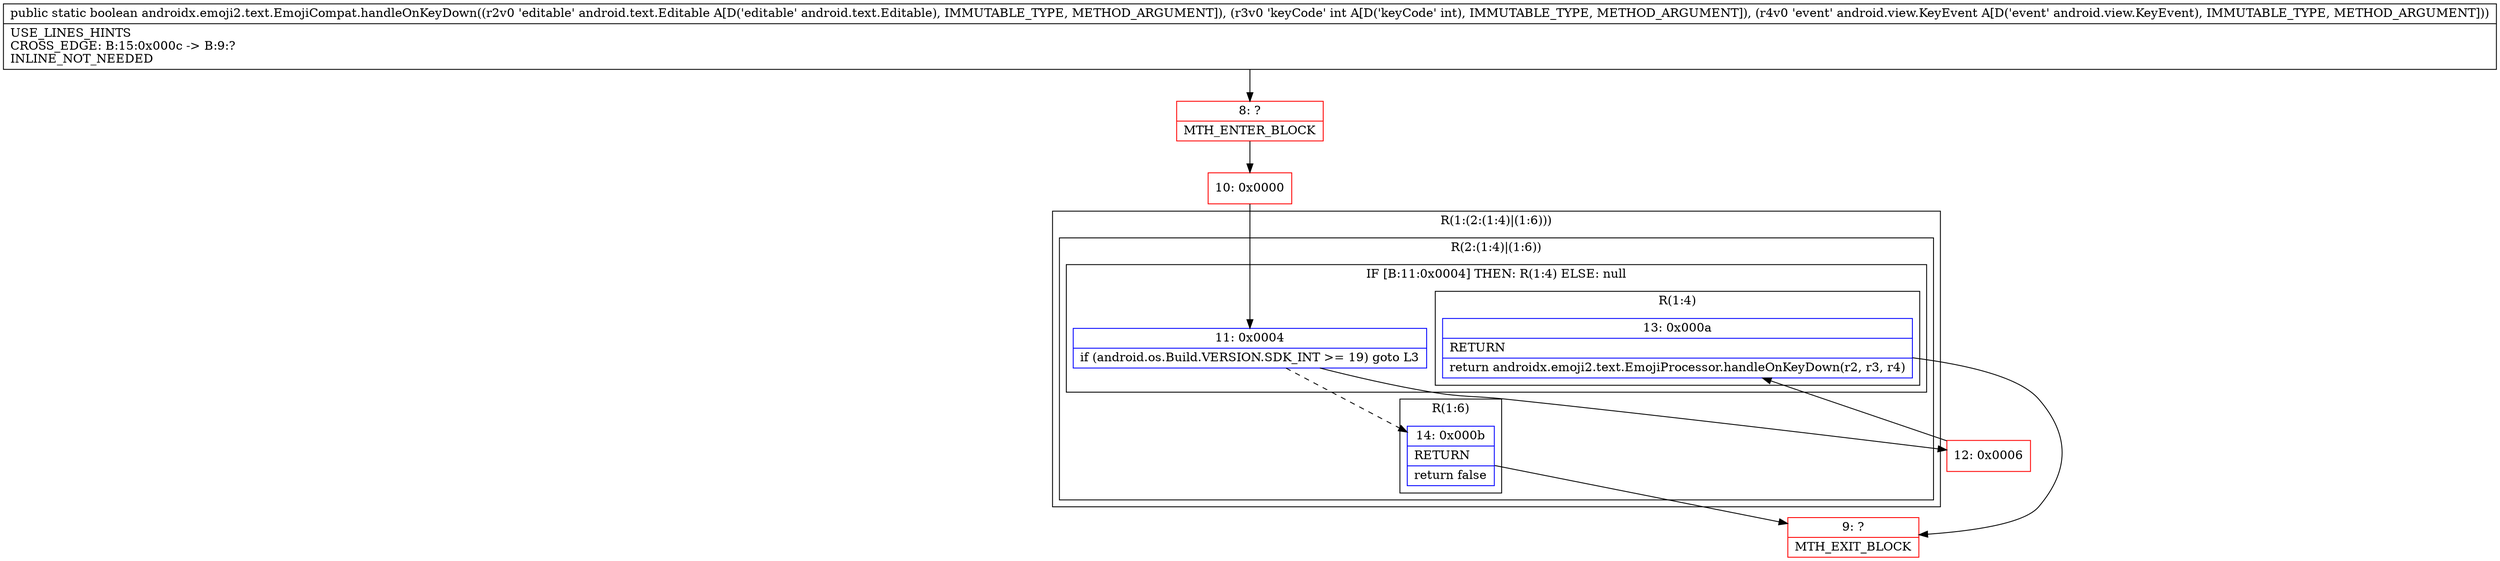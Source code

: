 digraph "CFG forandroidx.emoji2.text.EmojiCompat.handleOnKeyDown(Landroid\/text\/Editable;ILandroid\/view\/KeyEvent;)Z" {
subgraph cluster_Region_728333642 {
label = "R(1:(2:(1:4)|(1:6)))";
node [shape=record,color=blue];
subgraph cluster_Region_988657920 {
label = "R(2:(1:4)|(1:6))";
node [shape=record,color=blue];
subgraph cluster_IfRegion_403253602 {
label = "IF [B:11:0x0004] THEN: R(1:4) ELSE: null";
node [shape=record,color=blue];
Node_11 [shape=record,label="{11\:\ 0x0004|if (android.os.Build.VERSION.SDK_INT \>= 19) goto L3\l}"];
subgraph cluster_Region_366040223 {
label = "R(1:4)";
node [shape=record,color=blue];
Node_13 [shape=record,label="{13\:\ 0x000a|RETURN\l|return androidx.emoji2.text.EmojiProcessor.handleOnKeyDown(r2, r3, r4)\l}"];
}
}
subgraph cluster_Region_1974659138 {
label = "R(1:6)";
node [shape=record,color=blue];
Node_14 [shape=record,label="{14\:\ 0x000b|RETURN\l|return false\l}"];
}
}
}
Node_8 [shape=record,color=red,label="{8\:\ ?|MTH_ENTER_BLOCK\l}"];
Node_10 [shape=record,color=red,label="{10\:\ 0x0000}"];
Node_12 [shape=record,color=red,label="{12\:\ 0x0006}"];
Node_9 [shape=record,color=red,label="{9\:\ ?|MTH_EXIT_BLOCK\l}"];
MethodNode[shape=record,label="{public static boolean androidx.emoji2.text.EmojiCompat.handleOnKeyDown((r2v0 'editable' android.text.Editable A[D('editable' android.text.Editable), IMMUTABLE_TYPE, METHOD_ARGUMENT]), (r3v0 'keyCode' int A[D('keyCode' int), IMMUTABLE_TYPE, METHOD_ARGUMENT]), (r4v0 'event' android.view.KeyEvent A[D('event' android.view.KeyEvent), IMMUTABLE_TYPE, METHOD_ARGUMENT]))  | USE_LINES_HINTS\lCROSS_EDGE: B:15:0x000c \-\> B:9:?\lINLINE_NOT_NEEDED\l}"];
MethodNode -> Node_8;Node_11 -> Node_12;
Node_11 -> Node_14[style=dashed];
Node_13 -> Node_9;
Node_14 -> Node_9;
Node_8 -> Node_10;
Node_10 -> Node_11;
Node_12 -> Node_13;
}

